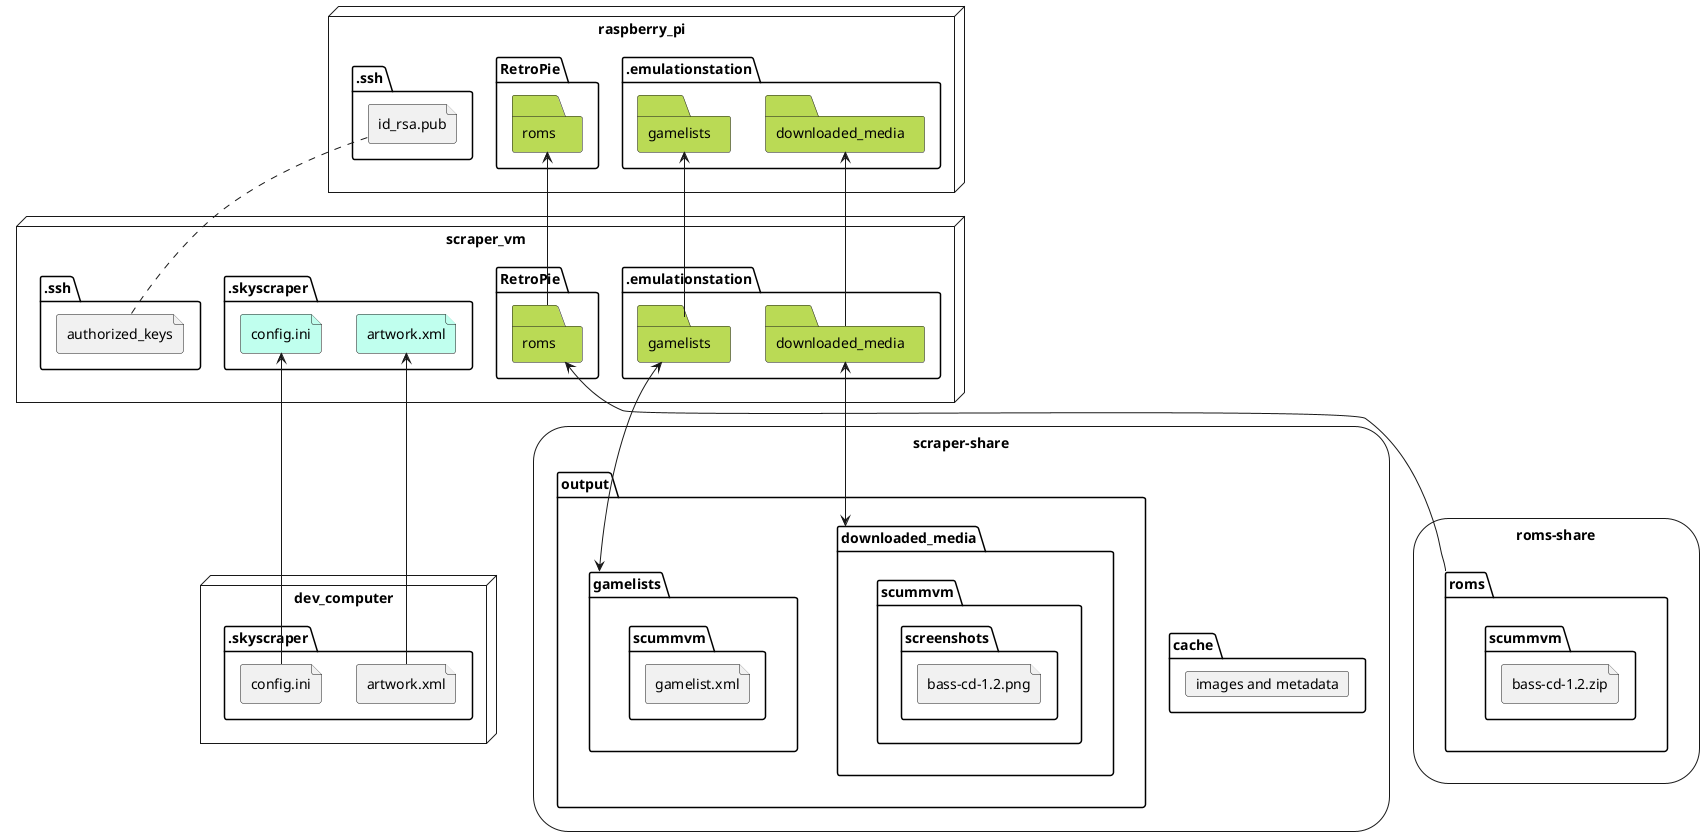 @startuml filestructure

storage roms-share {
    folder roms as roms_roms {
        folder "scummvm" as roms_scummvm {
            file "bass-cd-1.2.zip"
        }
    }
}

storage scraper-share {
    folder cache {
        card "images and metadata"
    }
    folder output {
        folder downloaded_media as scraper_downloadedmedia {
            folder "scummvm" as scraper_downloadedmedia_scummvm {
                folder screenshots {
                    file "bass-cd-1.2.png"
                }
            }
        }
        folder gamelists as scraper_gamelists {
            folder "scummvm" as scraper_gamelists_scummvm {
                file "gamelist.xml"
            }
        }
    }
}

node raspberry_pi {
    folder ".emulationstation" as raspberrypi_emulationstation {
        folder downloaded_media as raspberrypi_downloaded_media #BADA55
        folder gamelists as raspberrypi_gamelists #BADA55
    }
    folder RetroPie as raspberrpi_retropie {
        folder roms as raspberrypi_roms #BADA55
    }
    folder ".ssh" as raspberrypi_ssh {
        file "id_rsa.pub" as id_rsa
    }
}

node scraper_vm {
    folder ".skyscraper" as scrapervm_skyscraper {
        file "artwork.xml" as scrapervm_artwork #C0FFEE 
        file "config.ini" as scrapervm_config #C0FFEE
    }
    folder ".emulationstation" as scrapervm_emulationstation {
        folder downloaded_media as scrapervm_downloaded_media #BADA55
        folder gamelists as scrapervm_gamelists #BADA55
    }
    folder "RetroPie" as scrapervm_retropie {
        folder roms as scrapervm_roms #BADA55
    }
    folder ".ssh" {
        file authorized_keys
    }
}

node dev_computer {
    folder ".skyscraper" as dev_skyscraper {
        file "artwork.xml" as dev_artwork
        file "config.ini" as dev_config
    }
}

scrapervm_artwork <-- dev_artwork
scrapervm_config <-- dev_config

raspberrypi_gamelists <-- scrapervm_gamelists
raspberrypi_downloaded_media <-- scrapervm_downloaded_media
raspberrypi_roms <-- scrapervm_roms
authorized_keys .. id_rsa

scrapervm_gamelists <--> scraper_gamelists
scrapervm_downloaded_media <--> scraper_downloadedmedia
scrapervm_roms <-- roms_roms

@enduml